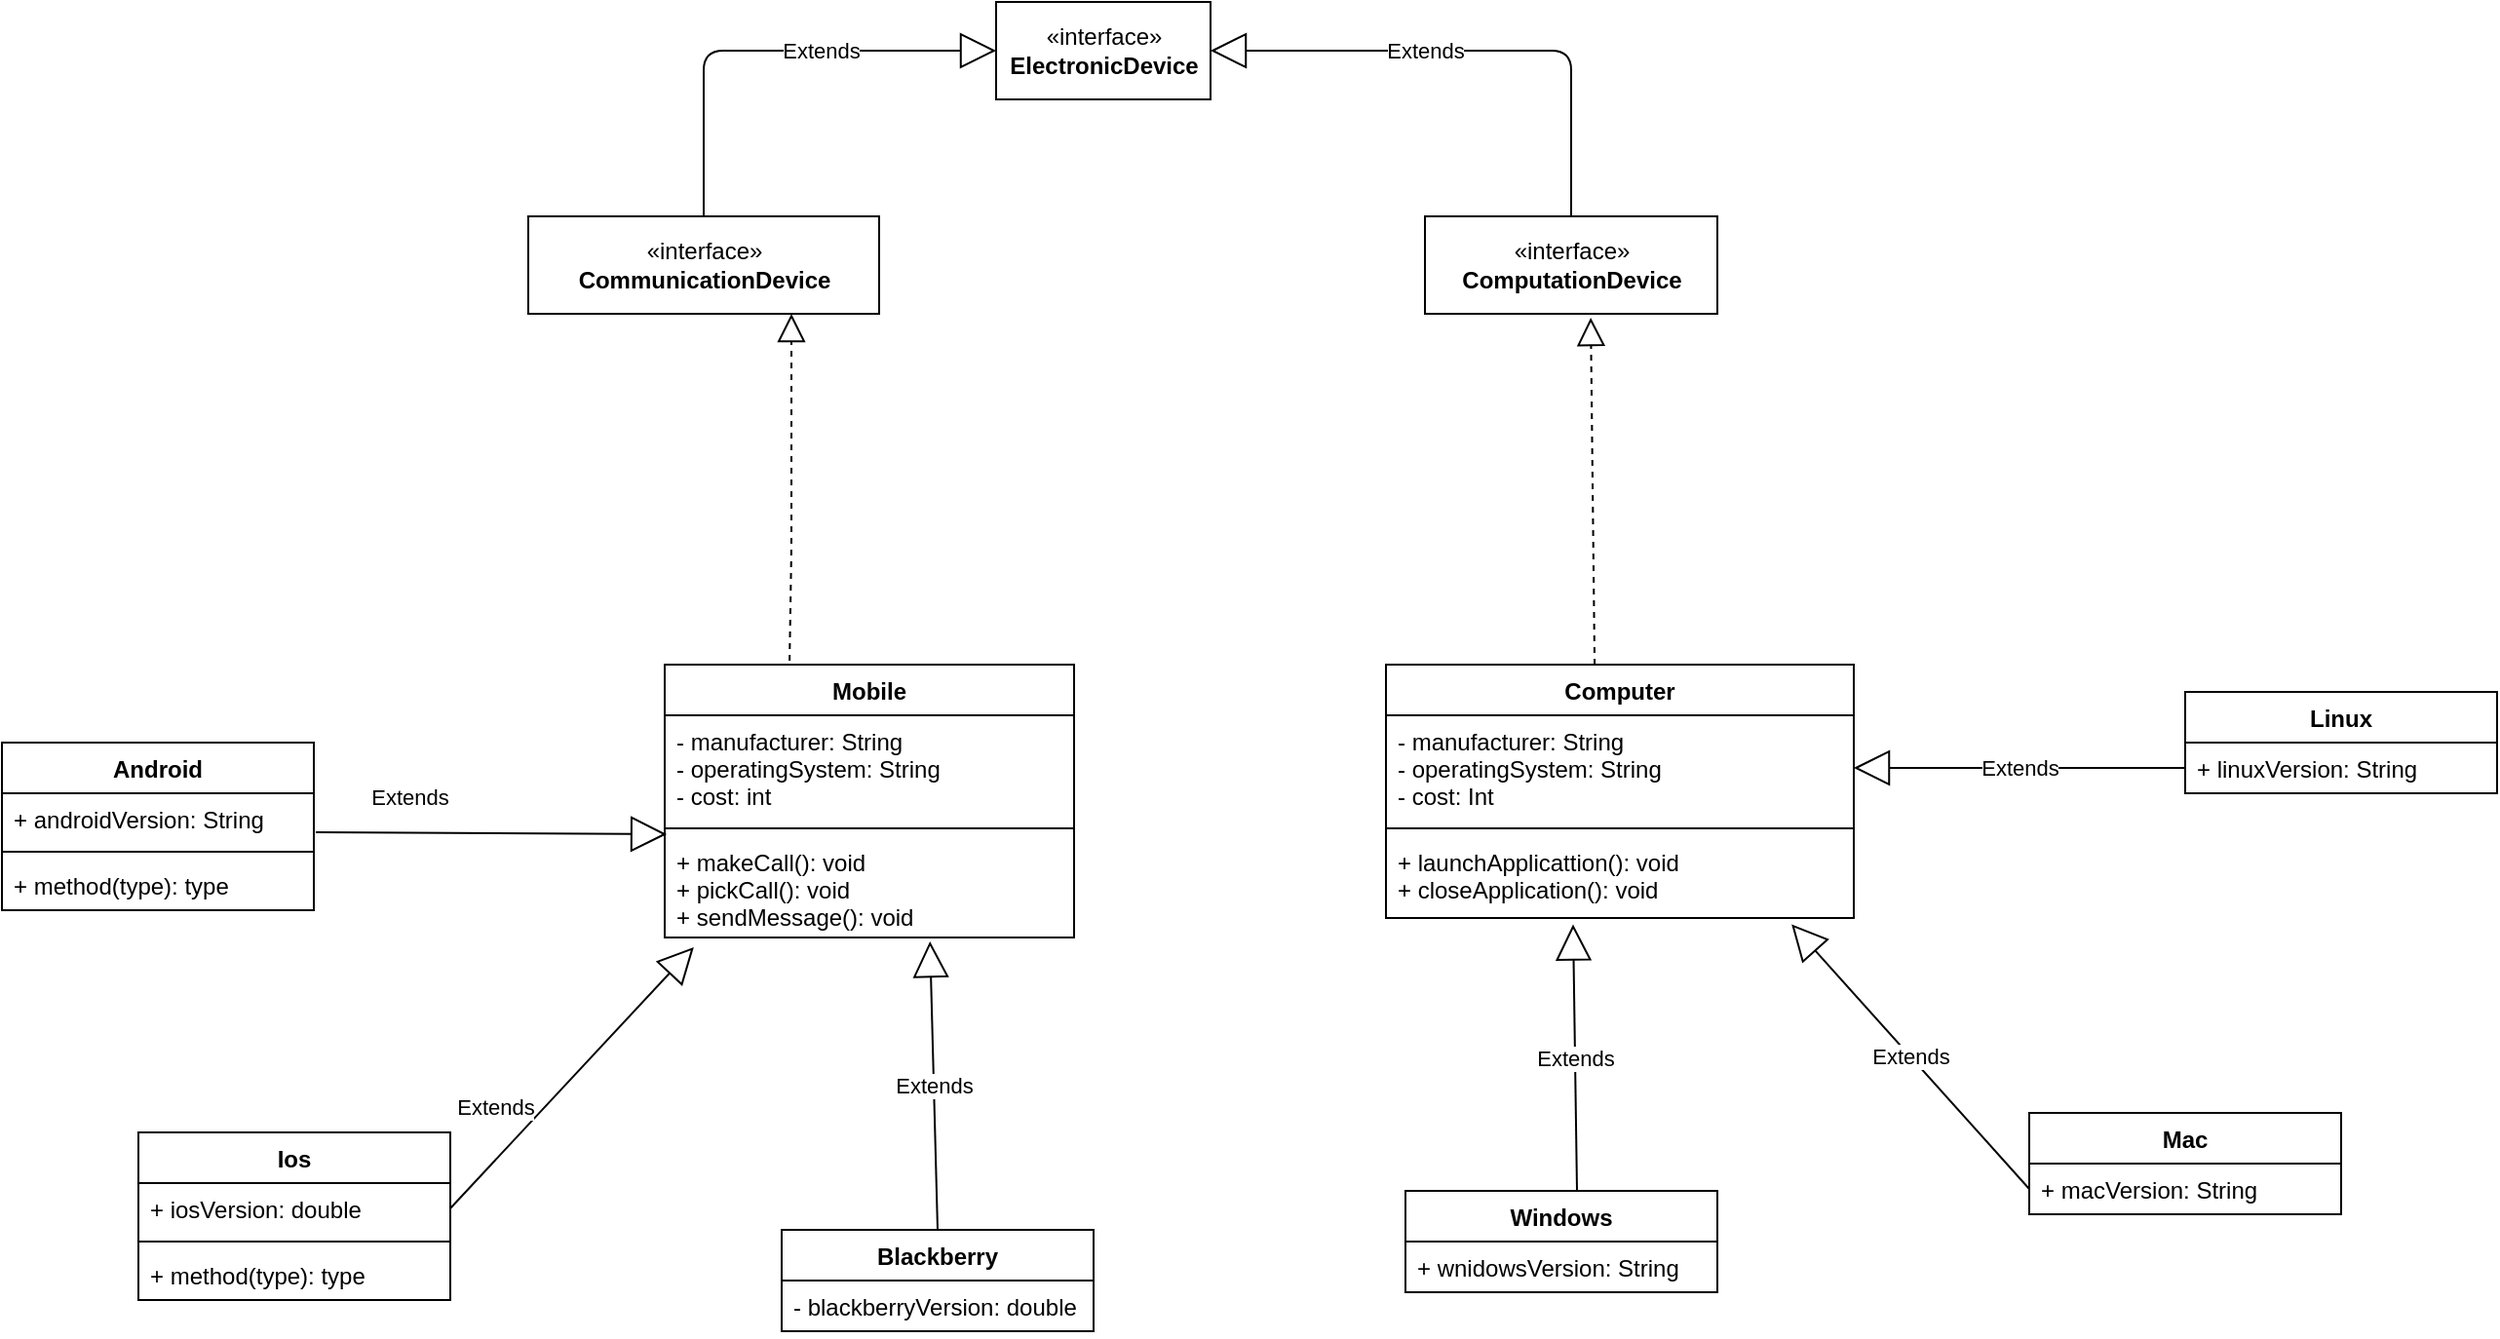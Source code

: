 <mxfile version="13.8.0" type="device"><diagram id="y4Nd5Uw5InfoVAJBMXQ6" name="Page-1"><mxGraphModel dx="1796" dy="1691" grid="1" gridSize="10" guides="1" tooltips="1" connect="1" arrows="1" fold="1" page="1" pageScale="1" pageWidth="850" pageHeight="1100" math="0" shadow="0"><root><mxCell id="0"/><mxCell id="1" parent="0"/><mxCell id="wmUjAxfo6BpVMCvBinS5-20" value="Computer" style="swimlane;fontStyle=1;align=center;verticalAlign=top;childLayout=stackLayout;horizontal=1;startSize=26;horizontalStack=0;resizeParent=1;resizeParentMax=0;resizeLast=0;collapsible=1;marginBottom=0;" parent="1" vertex="1"><mxGeometry x="520" y="190" width="240" height="130" as="geometry"/></mxCell><mxCell id="wmUjAxfo6BpVMCvBinS5-21" value="- manufacturer: String&#10;- operatingSystem: String&#10;- cost: Int" style="text;strokeColor=none;fillColor=none;align=left;verticalAlign=top;spacingLeft=4;spacingRight=4;overflow=hidden;rotatable=0;points=[[0,0.5],[1,0.5]];portConstraint=eastwest;" parent="wmUjAxfo6BpVMCvBinS5-20" vertex="1"><mxGeometry y="26" width="240" height="54" as="geometry"/></mxCell><mxCell id="wmUjAxfo6BpVMCvBinS5-22" value="" style="line;strokeWidth=1;fillColor=none;align=left;verticalAlign=middle;spacingTop=-1;spacingLeft=3;spacingRight=3;rotatable=0;labelPosition=right;points=[];portConstraint=eastwest;" parent="wmUjAxfo6BpVMCvBinS5-20" vertex="1"><mxGeometry y="80" width="240" height="8" as="geometry"/></mxCell><mxCell id="wmUjAxfo6BpVMCvBinS5-23" value="+ launchApplicattion(): void&#10;+ closeApplication(): void" style="text;strokeColor=none;fillColor=none;align=left;verticalAlign=top;spacingLeft=4;spacingRight=4;overflow=hidden;rotatable=0;points=[[0,0.5],[1,0.5]];portConstraint=eastwest;" parent="wmUjAxfo6BpVMCvBinS5-20" vertex="1"><mxGeometry y="88" width="240" height="42" as="geometry"/></mxCell><mxCell id="wmUjAxfo6BpVMCvBinS5-36" value="Extends" style="endArrow=block;endSize=16;endFill=0;html=1;exitX=1.006;exitY=0.769;exitDx=0;exitDy=0;exitPerimeter=0;entryX=0.005;entryY=-0.019;entryDx=0;entryDy=0;entryPerimeter=0;" parent="1" source="wmUjAxfo6BpVMCvBinS5-2" target="C_S3ppco58NfwE--6nhQ-4" edge="1"><mxGeometry x="-0.468" y="18" width="160" relative="1" as="geometry"><mxPoint x="30" y="304" as="sourcePoint"/><mxPoint x="190" y="304" as="targetPoint"/><Array as="points"/><mxPoint as="offset"/></mxGeometry></mxCell><mxCell id="wmUjAxfo6BpVMCvBinS5-38" value="Extends" style="endArrow=block;endSize=16;endFill=0;html=1;exitX=0.5;exitY=0;exitDx=0;exitDy=0;entryX=0.648;entryY=1.038;entryDx=0;entryDy=0;entryPerimeter=0;" parent="1" source="wmUjAxfo6BpVMCvBinS5-6" target="C_S3ppco58NfwE--6nhQ-4" edge="1"><mxGeometry width="160" relative="1" as="geometry"><mxPoint x="270" y="390" as="sourcePoint"/><mxPoint x="370" y="340" as="targetPoint"/></mxGeometry></mxCell><mxCell id="wmUjAxfo6BpVMCvBinS5-39" value="Extends" style="endArrow=block;endSize=16;endFill=0;html=1;exitX=1;exitY=0.5;exitDx=0;exitDy=0;entryX=0.071;entryY=1.096;entryDx=0;entryDy=0;entryPerimeter=0;" parent="1" source="wmUjAxfo6BpVMCvBinS5-15" target="C_S3ppco58NfwE--6nhQ-4" edge="1"><mxGeometry x="-0.417" y="19" width="160" relative="1" as="geometry"><mxPoint x="140" y="350" as="sourcePoint"/><mxPoint x="300" y="350" as="targetPoint"/><Array as="points"/><mxPoint as="offset"/></mxGeometry></mxCell><mxCell id="wmUjAxfo6BpVMCvBinS5-14" value="Ios" style="swimlane;fontStyle=1;align=center;verticalAlign=top;childLayout=stackLayout;horizontal=1;startSize=26;horizontalStack=0;resizeParent=1;resizeParentMax=0;resizeLast=0;collapsible=1;marginBottom=0;" parent="1" vertex="1"><mxGeometry x="-120" y="430" width="160" height="86" as="geometry"/></mxCell><mxCell id="wmUjAxfo6BpVMCvBinS5-15" value="+ iosVersion: double" style="text;strokeColor=none;fillColor=none;align=left;verticalAlign=top;spacingLeft=4;spacingRight=4;overflow=hidden;rotatable=0;points=[[0,0.5],[1,0.5]];portConstraint=eastwest;" parent="wmUjAxfo6BpVMCvBinS5-14" vertex="1"><mxGeometry y="26" width="160" height="26" as="geometry"/></mxCell><mxCell id="wmUjAxfo6BpVMCvBinS5-16" value="" style="line;strokeWidth=1;fillColor=none;align=left;verticalAlign=middle;spacingTop=-1;spacingLeft=3;spacingRight=3;rotatable=0;labelPosition=right;points=[];portConstraint=eastwest;" parent="wmUjAxfo6BpVMCvBinS5-14" vertex="1"><mxGeometry y="52" width="160" height="8" as="geometry"/></mxCell><mxCell id="wmUjAxfo6BpVMCvBinS5-17" value="+ method(type): type" style="text;strokeColor=none;fillColor=none;align=left;verticalAlign=top;spacingLeft=4;spacingRight=4;overflow=hidden;rotatable=0;points=[[0,0.5],[1,0.5]];portConstraint=eastwest;" parent="wmUjAxfo6BpVMCvBinS5-14" vertex="1"><mxGeometry y="60" width="160" height="26" as="geometry"/></mxCell><mxCell id="wmUjAxfo6BpVMCvBinS5-40" value="«interface»&lt;br&gt;&lt;b&gt;ElectronicDevice&lt;/b&gt;" style="html=1;" parent="1" vertex="1"><mxGeometry x="320" y="-150" width="110" height="50" as="geometry"/></mxCell><mxCell id="wmUjAxfo6BpVMCvBinS5-41" value="Extends" style="endArrow=block;endSize=16;endFill=0;html=1;entryX=0.4;entryY=1.077;entryDx=0;entryDy=0;entryPerimeter=0;exitX=0.55;exitY=0;exitDx=0;exitDy=0;exitPerimeter=0;" parent="1" source="wmUjAxfo6BpVMCvBinS5-24" target="wmUjAxfo6BpVMCvBinS5-23" edge="1"><mxGeometry width="160" relative="1" as="geometry"><mxPoint x="616" y="420" as="sourcePoint"/><mxPoint x="350" y="360" as="targetPoint"/></mxGeometry></mxCell><mxCell id="wmUjAxfo6BpVMCvBinS5-32" value="Linux" style="swimlane;fontStyle=1;align=center;verticalAlign=top;childLayout=stackLayout;horizontal=1;startSize=26;horizontalStack=0;resizeParent=1;resizeParentMax=0;resizeLast=0;collapsible=1;marginBottom=0;" parent="1" vertex="1"><mxGeometry x="930" y="204" width="160" height="52" as="geometry"/></mxCell><mxCell id="wmUjAxfo6BpVMCvBinS5-33" value="+ linuxVersion: String" style="text;strokeColor=none;fillColor=none;align=left;verticalAlign=top;spacingLeft=4;spacingRight=4;overflow=hidden;rotatable=0;points=[[0,0.5],[1,0.5]];portConstraint=eastwest;" parent="wmUjAxfo6BpVMCvBinS5-32" vertex="1"><mxGeometry y="26" width="160" height="26" as="geometry"/></mxCell><mxCell id="wmUjAxfo6BpVMCvBinS5-42" value="Extends" style="endArrow=block;endSize=16;endFill=0;html=1;entryX=1;entryY=0.5;entryDx=0;entryDy=0;exitX=0;exitY=0.5;exitDx=0;exitDy=0;" parent="1" source="wmUjAxfo6BpVMCvBinS5-33" target="wmUjAxfo6BpVMCvBinS5-21" edge="1"><mxGeometry width="160" relative="1" as="geometry"><mxPoint x="580" y="360" as="sourcePoint"/><mxPoint x="740" y="360" as="targetPoint"/></mxGeometry></mxCell><mxCell id="wmUjAxfo6BpVMCvBinS5-28" value="Mac" style="swimlane;fontStyle=1;align=center;verticalAlign=top;childLayout=stackLayout;horizontal=1;startSize=26;horizontalStack=0;resizeParent=1;resizeParentMax=0;resizeLast=0;collapsible=1;marginBottom=0;" parent="1" vertex="1"><mxGeometry x="850" y="420" width="160" height="52" as="geometry"/></mxCell><mxCell id="wmUjAxfo6BpVMCvBinS5-29" value="+ macVersion: String" style="text;strokeColor=none;fillColor=none;align=left;verticalAlign=top;spacingLeft=4;spacingRight=4;overflow=hidden;rotatable=0;points=[[0,0.5],[1,0.5]];portConstraint=eastwest;" parent="wmUjAxfo6BpVMCvBinS5-28" vertex="1"><mxGeometry y="26" width="160" height="26" as="geometry"/></mxCell><mxCell id="wmUjAxfo6BpVMCvBinS5-43" value="Extends" style="endArrow=block;endSize=16;endFill=0;html=1;exitX=0;exitY=0.5;exitDx=0;exitDy=0;entryX=0.867;entryY=1.077;entryDx=0;entryDy=0;entryPerimeter=0;" parent="1" source="wmUjAxfo6BpVMCvBinS5-29" target="wmUjAxfo6BpVMCvBinS5-23" edge="1"><mxGeometry width="160" relative="1" as="geometry"><mxPoint x="480" y="340" as="sourcePoint"/><mxPoint x="730" y="310" as="targetPoint"/><Array as="points"/></mxGeometry></mxCell><mxCell id="wmUjAxfo6BpVMCvBinS5-44" value="«interface»&lt;br&gt;&lt;b&gt;CommunicationDevice&lt;/b&gt;" style="html=1;" parent="1" vertex="1"><mxGeometry x="80" y="-40" width="180" height="50" as="geometry"/></mxCell><mxCell id="wmUjAxfo6BpVMCvBinS5-45" value="Extends" style="endArrow=block;endSize=16;endFill=0;html=1;exitX=0.5;exitY=0;exitDx=0;exitDy=0;entryX=0;entryY=0.5;entryDx=0;entryDy=0;" parent="1" source="wmUjAxfo6BpVMCvBinS5-44" target="wmUjAxfo6BpVMCvBinS5-40" edge="1"><mxGeometry x="0.228" width="160" relative="1" as="geometry"><mxPoint x="140" y="-125.5" as="sourcePoint"/><mxPoint x="300" y="-125.5" as="targetPoint"/><Array as="points"><mxPoint x="170" y="-125"/></Array><mxPoint as="offset"/></mxGeometry></mxCell><mxCell id="wmUjAxfo6BpVMCvBinS5-46" value="«interface»&lt;br&gt;&lt;b&gt;ComputationDevice&lt;/b&gt;" style="html=1;" parent="1" vertex="1"><mxGeometry x="540" y="-40" width="150" height="50" as="geometry"/></mxCell><mxCell id="wmUjAxfo6BpVMCvBinS5-47" value="Extends" style="endArrow=block;endSize=16;endFill=0;html=1;entryX=1;entryY=0.5;entryDx=0;entryDy=0;exitX=0.5;exitY=0;exitDx=0;exitDy=0;" parent="1" source="wmUjAxfo6BpVMCvBinS5-46" target="wmUjAxfo6BpVMCvBinS5-40" edge="1"><mxGeometry x="0.185" width="160" relative="1" as="geometry"><mxPoint x="480" y="-125.5" as="sourcePoint"/><mxPoint x="640" y="-125.5" as="targetPoint"/><Array as="points"><mxPoint x="615" y="-125"/></Array><mxPoint as="offset"/></mxGeometry></mxCell><mxCell id="wmUjAxfo6BpVMCvBinS5-48" value="" style="endArrow=block;dashed=1;endFill=0;endSize=12;html=1;entryX=0.75;entryY=1;entryDx=0;entryDy=0;exitX=0.305;exitY=-0.014;exitDx=0;exitDy=0;exitPerimeter=0;" parent="1" source="C_S3ppco58NfwE--6nhQ-1" target="wmUjAxfo6BpVMCvBinS5-44" edge="1"><mxGeometry width="160" relative="1" as="geometry"><mxPoint x="20" y="70" as="sourcePoint"/><mxPoint x="180" y="70" as="targetPoint"/><Array as="points"><mxPoint x="215" y="130"/></Array></mxGeometry></mxCell><mxCell id="wmUjAxfo6BpVMCvBinS5-49" value="" style="endArrow=block;dashed=1;endFill=0;endSize=12;html=1;exitX=0.446;exitY=0;exitDx=0;exitDy=0;exitPerimeter=0;entryX=0.567;entryY=1.04;entryDx=0;entryDy=0;entryPerimeter=0;" parent="1" source="wmUjAxfo6BpVMCvBinS5-20" target="wmUjAxfo6BpVMCvBinS5-46" edge="1"><mxGeometry width="160" relative="1" as="geometry"><mxPoint x="310" y="80" as="sourcePoint"/><mxPoint x="622" y="14" as="targetPoint"/></mxGeometry></mxCell><mxCell id="C_S3ppco58NfwE--6nhQ-1" value="Mobile" style="swimlane;fontStyle=1;align=center;verticalAlign=top;childLayout=stackLayout;horizontal=1;startSize=26;horizontalStack=0;resizeParent=1;resizeParentMax=0;resizeLast=0;collapsible=1;marginBottom=0;" parent="1" vertex="1"><mxGeometry x="150" y="190" width="210" height="140" as="geometry"><mxRectangle x="310" y="160" width="100" height="26" as="alternateBounds"/></mxGeometry></mxCell><mxCell id="C_S3ppco58NfwE--6nhQ-2" value="- manufacturer: String&#10;- operatingSystem: String&#10;- cost: int " style="text;strokeColor=none;fillColor=none;align=left;verticalAlign=top;spacingLeft=4;spacingRight=4;overflow=hidden;rotatable=0;points=[[0,0.5],[1,0.5]];portConstraint=eastwest;" parent="C_S3ppco58NfwE--6nhQ-1" vertex="1"><mxGeometry y="26" width="210" height="54" as="geometry"/></mxCell><mxCell id="C_S3ppco58NfwE--6nhQ-3" value="" style="line;strokeWidth=1;fillColor=none;align=left;verticalAlign=middle;spacingTop=-1;spacingLeft=3;spacingRight=3;rotatable=0;labelPosition=right;points=[];portConstraint=eastwest;" parent="C_S3ppco58NfwE--6nhQ-1" vertex="1"><mxGeometry y="80" width="210" height="8" as="geometry"/></mxCell><mxCell id="C_S3ppco58NfwE--6nhQ-4" value="+ makeCall(): void&#10;+ pickCall(): void&#10;+ sendMessage(): void" style="text;strokeColor=none;fillColor=none;align=left;verticalAlign=top;spacingLeft=4;spacingRight=4;overflow=hidden;rotatable=0;points=[[0,0.5],[1,0.5]];portConstraint=eastwest;" parent="C_S3ppco58NfwE--6nhQ-1" vertex="1"><mxGeometry y="88" width="210" height="52" as="geometry"/></mxCell><mxCell id="wmUjAxfo6BpVMCvBinS5-1" value="Android" style="swimlane;fontStyle=1;align=center;verticalAlign=top;childLayout=stackLayout;horizontal=1;startSize=26;horizontalStack=0;resizeParent=1;resizeParentMax=0;resizeLast=0;collapsible=1;marginBottom=0;" parent="1" vertex="1"><mxGeometry x="-190" y="230" width="160" height="86" as="geometry"/></mxCell><mxCell id="wmUjAxfo6BpVMCvBinS5-2" value="+ androidVersion: String" style="text;strokeColor=none;fillColor=none;align=left;verticalAlign=top;spacingLeft=4;spacingRight=4;overflow=hidden;rotatable=0;points=[[0,0.5],[1,0.5]];portConstraint=eastwest;" parent="wmUjAxfo6BpVMCvBinS5-1" vertex="1"><mxGeometry y="26" width="160" height="26" as="geometry"/></mxCell><mxCell id="wmUjAxfo6BpVMCvBinS5-3" value="" style="line;strokeWidth=1;fillColor=none;align=left;verticalAlign=middle;spacingTop=-1;spacingLeft=3;spacingRight=3;rotatable=0;labelPosition=right;points=[];portConstraint=eastwest;" parent="wmUjAxfo6BpVMCvBinS5-1" vertex="1"><mxGeometry y="52" width="160" height="8" as="geometry"/></mxCell><mxCell id="wmUjAxfo6BpVMCvBinS5-4" value="+ method(type): type" style="text;strokeColor=none;fillColor=none;align=left;verticalAlign=top;spacingLeft=4;spacingRight=4;overflow=hidden;rotatable=0;points=[[0,0.5],[1,0.5]];portConstraint=eastwest;" parent="wmUjAxfo6BpVMCvBinS5-1" vertex="1"><mxGeometry y="60" width="160" height="26" as="geometry"/></mxCell><mxCell id="wmUjAxfo6BpVMCvBinS5-6" value="Blackberry" style="swimlane;fontStyle=1;align=center;verticalAlign=top;childLayout=stackLayout;horizontal=1;startSize=26;horizontalStack=0;resizeParent=1;resizeParentMax=0;resizeLast=0;collapsible=1;marginBottom=0;" parent="1" vertex="1"><mxGeometry x="210" y="480" width="160" height="52" as="geometry"/></mxCell><mxCell id="wmUjAxfo6BpVMCvBinS5-7" value="- blackberryVersion: double" style="text;strokeColor=none;fillColor=none;align=left;verticalAlign=top;spacingLeft=4;spacingRight=4;overflow=hidden;rotatable=0;points=[[0,0.5],[1,0.5]];portConstraint=eastwest;" parent="wmUjAxfo6BpVMCvBinS5-6" vertex="1"><mxGeometry y="26" width="160" height="26" as="geometry"/></mxCell><mxCell id="wmUjAxfo6BpVMCvBinS5-24" value="Windows" style="swimlane;fontStyle=1;align=center;verticalAlign=top;childLayout=stackLayout;horizontal=1;startSize=26;horizontalStack=0;resizeParent=1;resizeParentMax=0;resizeLast=0;collapsible=1;marginBottom=0;" parent="1" vertex="1"><mxGeometry x="530" y="460" width="160" height="52" as="geometry"/></mxCell><mxCell id="wmUjAxfo6BpVMCvBinS5-25" value="+ wnidowsVersion: String" style="text;strokeColor=none;fillColor=none;align=left;verticalAlign=top;spacingLeft=4;spacingRight=4;overflow=hidden;rotatable=0;points=[[0,0.5],[1,0.5]];portConstraint=eastwest;" parent="wmUjAxfo6BpVMCvBinS5-24" vertex="1"><mxGeometry y="26" width="160" height="26" as="geometry"/></mxCell></root></mxGraphModel></diagram></mxfile>